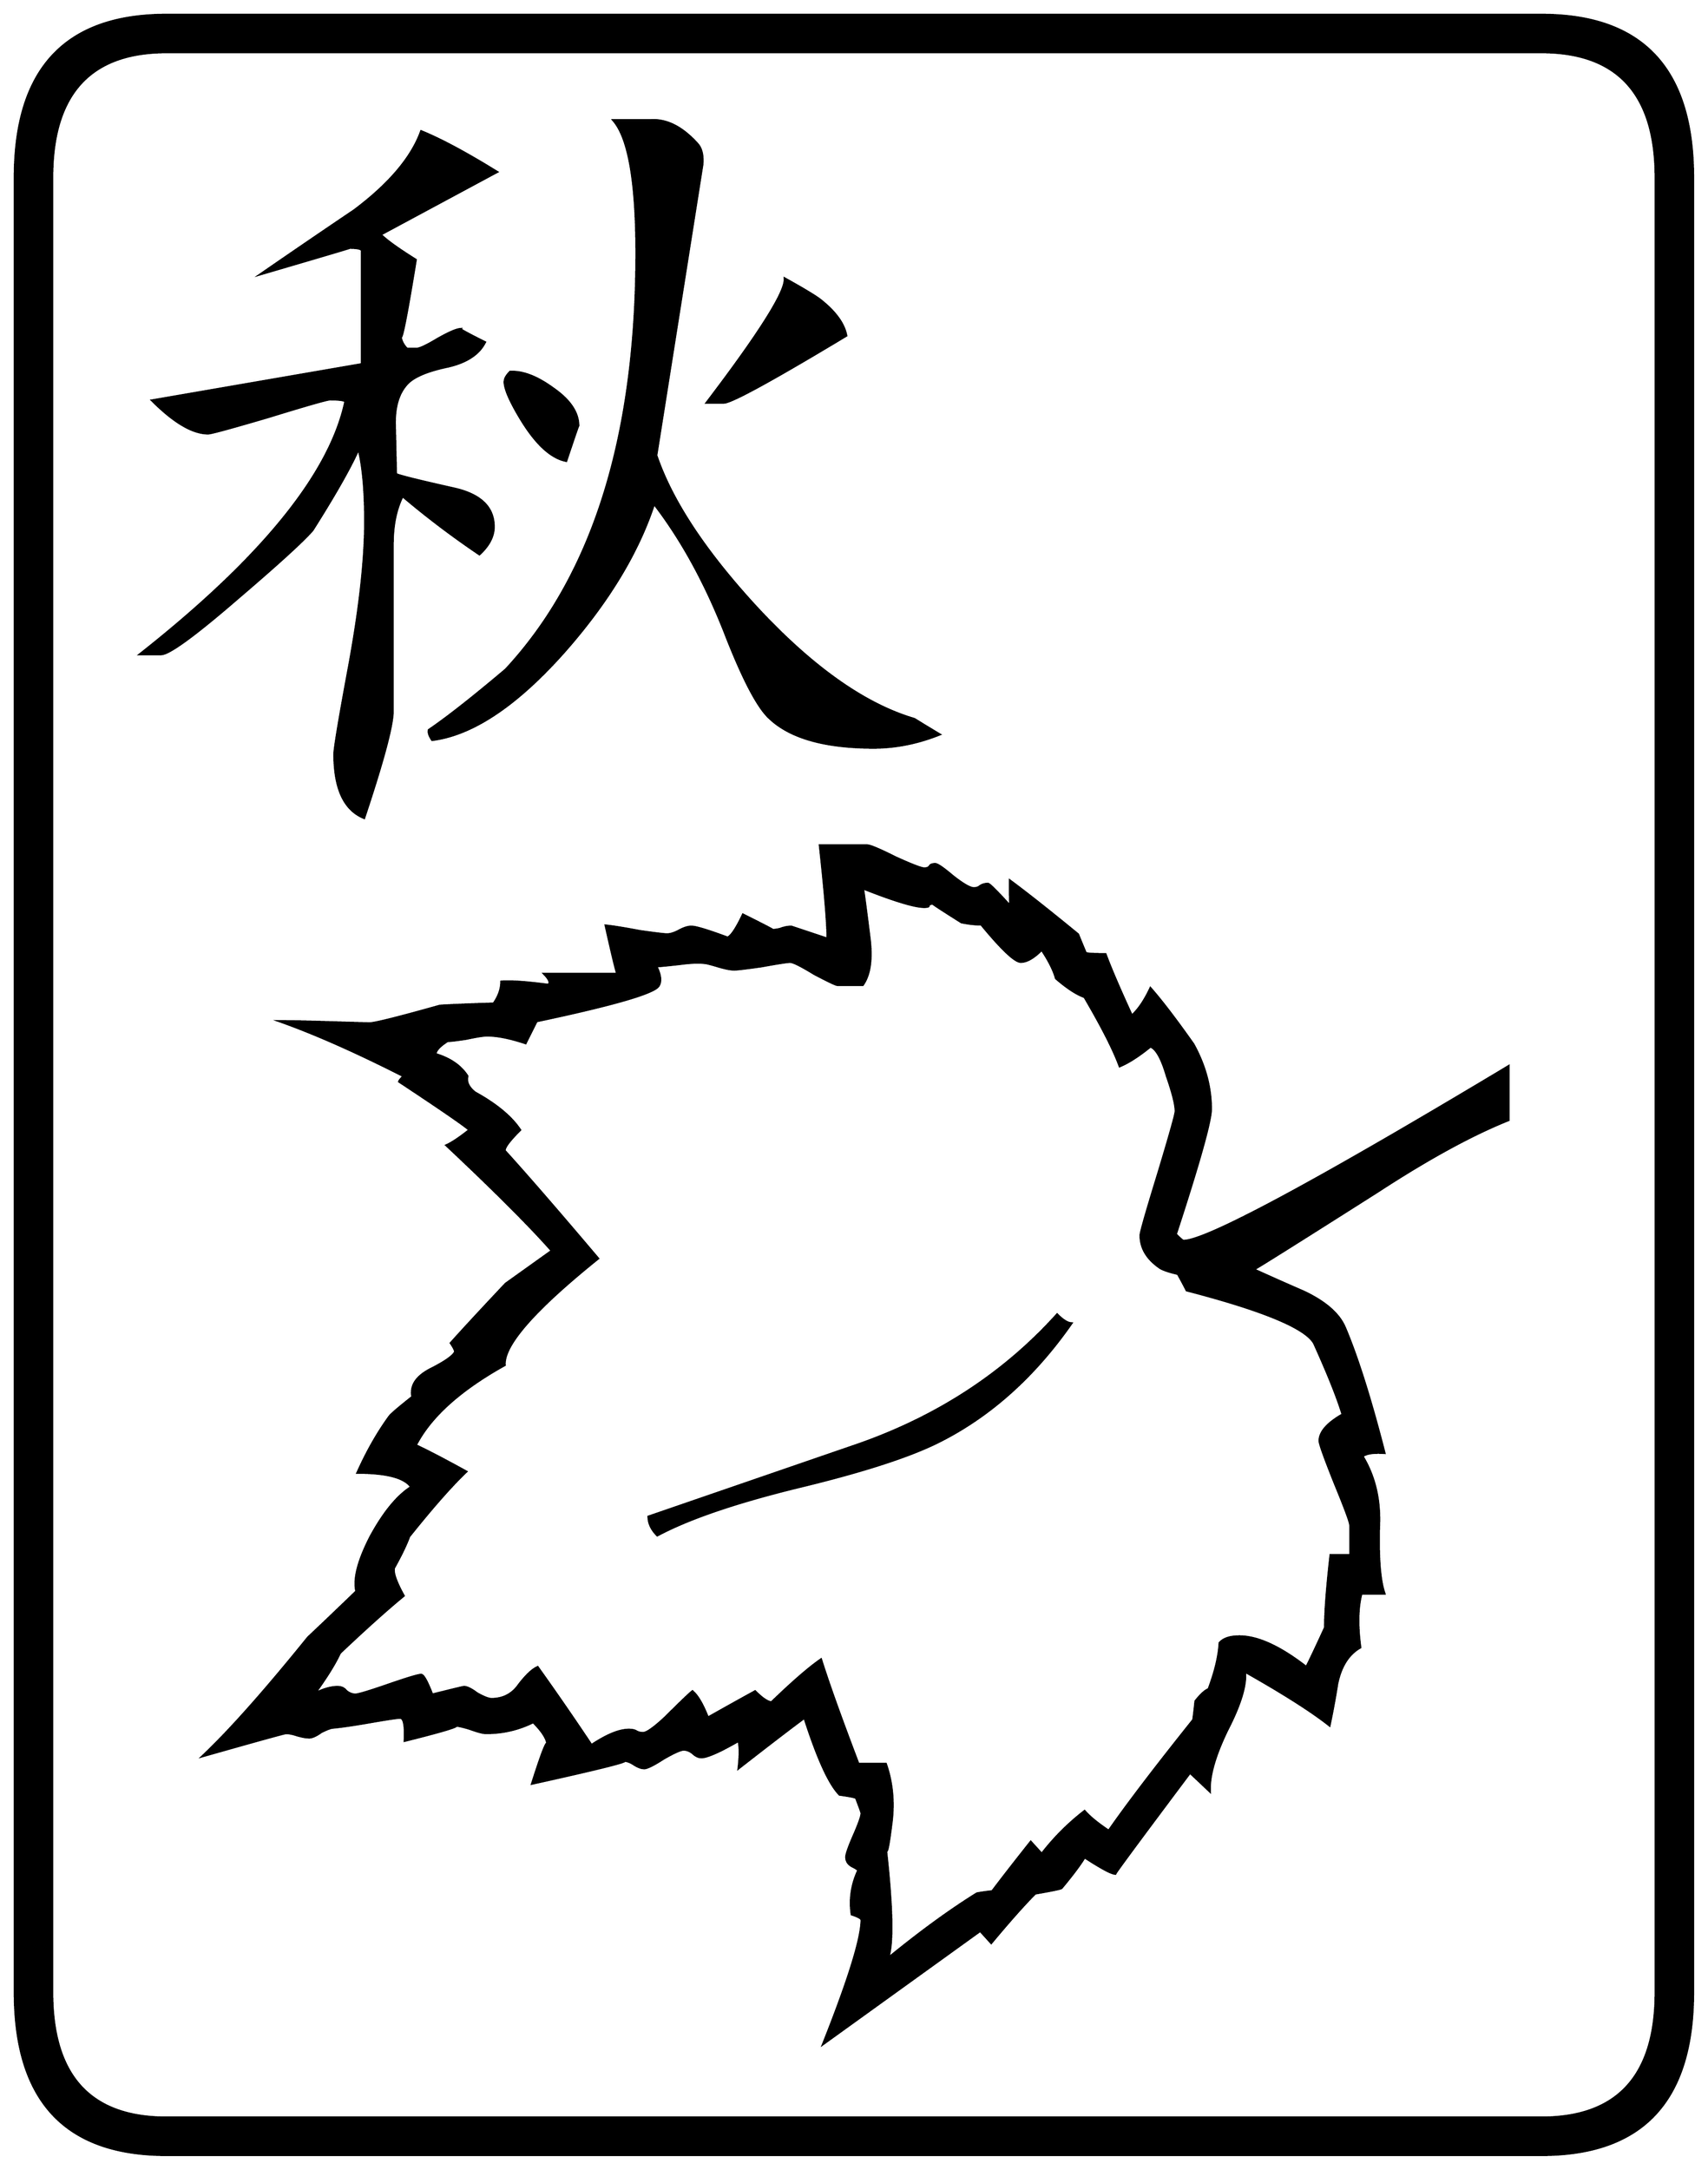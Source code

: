 


\begin{tikzpicture}[y=0.80pt, x=0.80pt, yscale=-1.0, xscale=1.0, inner sep=0pt, outer sep=0pt]
\begin{scope}[shift={(100.0,1706.0)},nonzero rule]
  \path[draw=.,fill=.,line width=1.600pt] (1578.0,244.0) .. controls
    (1578.0,342.667) and (1532.0,392.0) .. (1440.0,392.0) --
    (188.0,392.0) .. controls (96.0,392.0) and (50.0,342.667) ..
    (50.0,244.0) -- (50.0,-1408.0) .. controls (50.0,-1506.667)
    and (96.0,-1556.0) .. (188.0,-1556.0) -- (1440.0,-1556.0) ..
    controls (1532.0,-1556.0) and (1578.0,-1506.667) ..
    (1578.0,-1408.0) -- (1578.0,244.0) -- cycle(1544.0,244.0) --
    (1544.0,-1408.0) .. controls (1544.0,-1484.0) and
    (1509.333,-1522.0) .. (1440.0,-1522.0) -- (188.0,-1522.0) ..
    controls (118.667,-1522.0) and (84.0,-1484.0) ..
    (84.0,-1408.0) -- (84.0,244.0) .. controls (84.0,320.0) and
    (118.667,358.0) .. (188.0,358.0) -- (1440.0,358.0) .. controls
    (1509.333,358.0) and (1544.0,320.0) .. (1544.0,244.0) --
    cycle(807.0,-1264.0) .. controls (738.333,-1222.667) and
    (701.0,-1202.333) .. (695.0,-1203.0) -- (680.0,-1203.0) ..
    controls (728.667,-1267.0) and (752.333,-1304.667) ..
    (751.0,-1316.0) .. controls (769.0,-1306.0) and
    (780.0,-1299.333) .. (784.0,-1296.0) .. controls
    (797.333,-1285.333) and (805.0,-1274.667) .. (807.0,-1264.0) --
    cycle(892.0,-901.0) .. controls (872.0,-893.0) and
    (852.0,-889.0) .. (832.0,-889.0) .. controls (786.667,-889.0)
    and (754.667,-898.333) .. (736.0,-917.0) .. controls
    (725.333,-927.667) and (712.0,-953.667) .. (696.0,-995.0) ..
    controls (678.0,-1040.333) and (656.667,-1079.0) ..
    (632.0,-1111.0) .. controls (617.333,-1066.333) and
    (590.0,-1021.333) .. (550.0,-976.0) .. controls (506.667,-927.333)
    and (466.667,-900.667) .. (430.0,-896.0) .. controls
    (427.333,-900.0) and (426.333,-903.0) .. (427.0,-905.0) ..
    controls (443.667,-916.333) and (467.0,-934.667) .. (497.0,-960.0)
    .. controls (576.333,-1045.333) and (616.0,-1171.667) ..
    (616.0,-1339.0) .. controls (616.0,-1403.667) and
    (609.0,-1444.0) .. (595.0,-1460.0) -- (628.0,-1460.0) ..
    controls (642.667,-1461.333) and (657.0,-1454.333) ..
    (671.0,-1439.0) .. controls (675.0,-1435.0) and
    (676.667,-1428.667) .. (676.0,-1420.0) -- (634.0,-1155.0) ..
    controls (648.0,-1113.667) and (678.333,-1067.667) ..
    (725.0,-1017.0) .. controls (775.667,-962.333) and
    (823.667,-928.333) .. (869.0,-915.0) .. controls (874.333,-911.667)
    and (882.0,-907.0) .. (892.0,-901.0) -- cycle(563.0,-1182.0)
    .. controls (563.0,-1182.667) and (559.333,-1172.0) ..
    (552.0,-1150.0) .. controls (538.667,-1152.667) and
    (525.333,-1164.667) .. (512.0,-1186.0) .. controls
    (501.333,-1203.333) and (496.0,-1215.333) .. (496.0,-1222.0) ..
    controls (496.0,-1224.667) and (497.667,-1227.667) ..
    (501.0,-1231.0) .. controls (512.333,-1231.667) and
    (525.333,-1226.667) .. (540.0,-1216.0) .. controls
    (555.333,-1205.333) and (563.0,-1194.0) .. (563.0,-1182.0) --
    cycle(489.0,-1413.0) -- (383.0,-1356.0) .. controls
    (388.333,-1350.667) and (399.0,-1343.0) .. (415.0,-1333.0) ..
    controls (405.667,-1275.667) and (401.0,-1253.333) ..
    (401.0,-1266.0) .. controls (401.0,-1260.667) and
    (403.0,-1256.0) .. (407.0,-1252.0) -- (416.0,-1252.0) ..
    controls (418.667,-1252.0) and (425.0,-1255.0) ..
    (435.0,-1261.0) .. controls (445.667,-1267.0) and
    (452.667,-1270.0) .. (456.0,-1270.0) .. controls
    (454.667,-1270.0) and (462.0,-1266.0) .. (478.0,-1258.0) ..
    controls (472.667,-1247.333) and (461.667,-1240.0) ..
    (445.0,-1236.0) .. controls (425.667,-1232.0) and
    (413.0,-1226.667) .. (407.0,-1220.0) .. controls
    (399.0,-1211.333) and (395.333,-1198.333) .. (396.0,-1181.0) ..
    controls (396.667,-1151.667) and (397.0,-1137.333) ..
    (397.0,-1138.0) .. controls (399.0,-1136.667) and
    (416.333,-1132.333) .. (449.0,-1125.0) .. controls
    (473.667,-1119.667) and (486.0,-1108.0) .. (486.0,-1090.0) ..
    controls (486.0,-1081.333) and (481.667,-1073.0) ..
    (473.0,-1065.0) .. controls (448.333,-1081.667) and
    (425.0,-1099.333) .. (403.0,-1118.0) .. controls
    (397.0,-1106.0) and (394.0,-1091.333) .. (394.0,-1074.0) --
    (394.0,-922.0) .. controls (394.0,-909.333) and (385.333,-877.0)
    .. (368.0,-825.0) .. controls (350.0,-832.333) and
    (341.0,-851.667) .. (341.0,-883.0) .. controls (341.0,-888.333)
    and (345.333,-914.333) .. (354.0,-961.0) .. controls
    (364.0,-1015.0) and (369.0,-1059.667) .. (369.0,-1095.0) ..
    controls (369.0,-1123.0) and (367.0,-1145.0) ..
    (363.0,-1161.0) .. controls (355.667,-1144.333) and
    (341.667,-1119.667) .. (321.0,-1087.0) .. controls
    (312.333,-1077.0) and (289.667,-1056.333) .. (253.0,-1025.0) ..
    controls (213.667,-991.0) and (190.333,-974.0) .. (183.0,-974.0)
    -- (164.0,-974.0) .. controls (274.667,-1061.333) and
    (337.0,-1138.0) .. (351.0,-1204.0) .. controls
    (350.333,-1205.333) and (345.667,-1206.0) .. (337.0,-1206.0) ..
    controls (334.333,-1206.0) and (315.667,-1200.667) ..
    (281.0,-1190.0) .. controls (247.0,-1180.0) and
    (228.667,-1175.0) .. (226.0,-1175.0) .. controls
    (212.0,-1175.0) and (195.0,-1185.0) .. (175.0,-1205.0) --
    (366.0,-1238.0) .. controls (366.0,-1238.0) and
    (366.0,-1272.667) .. (366.0,-1342.0) .. controls
    (364.667,-1343.333) and (361.0,-1344.0) .. (355.0,-1344.0) ..
    controls (355.667,-1344.0) and (328.667,-1336.0) ..
    (274.0,-1320.0) .. controls (302.0,-1339.333) and
    (330.333,-1358.667) .. (359.0,-1378.0) .. controls
    (391.0,-1402.0) and (411.333,-1426.0) .. (420.0,-1450.0) ..
    controls (438.0,-1442.667) and (461.0,-1430.333) ..
    (489.0,-1413.0) -- cycle(1410.0,-550.0) .. controls
    (1376.667,-536.667) and (1337.0,-515.0) .. (1291.0,-485.0) ..
    controls (1221.667,-441.0) and (1184.0,-417.333) ..
    (1178.0,-414.0) .. controls (1192.667,-407.333) and
    (1207.667,-400.667) .. (1223.0,-394.0) .. controls
    (1243.0,-384.667) and (1255.667,-373.667) .. (1261.0,-361.0) ..
    controls (1272.333,-334.333) and (1284.333,-296.333) ..
    (1297.0,-247.0) .. controls (1287.0,-247.667) and
    (1280.333,-246.667) .. (1277.0,-244.0) .. controls
    (1288.333,-225.333) and (1293.333,-203.667) .. (1292.0,-179.0) ..
    controls (1291.333,-150.333) and (1293.0,-130.333) ..
    (1297.0,-119.0) -- (1276.0,-119.0) .. controls
    (1272.667,-106.333) and (1272.333,-90.0) .. (1275.0,-70.0) ..
    controls (1264.333,-64.0) and (1257.333,-53.0) .. (1254.0,-37.0)
    .. controls (1252.0,-24.333) and (1249.667,-11.667) ..
    (1247.0,1.0) .. controls (1231.0,-11.667) and (1205.333,-28.0)
    .. (1170.0,-48.0) .. controls (1171.333,-36.0) and
    (1166.0,-18.333) .. (1154.0,5.0) .. controls (1142.667,28.333) and
    (1137.333,47.0) .. (1138.0,61.0) -- (1120.0,44.0) .. controls
    (1074.0,105.333) and (1051.333,136.0) .. (1052.0,136.0) ..
    controls (1048.667,136.0) and (1039.333,131.0) .. (1024.0,121.0)
    .. controls (1020.0,127.667) and (1013.0,137.0) ..
    (1003.0,149.0) .. controls (1002.333,149.667) and (994.333,151.333)
    .. (979.0,154.0) .. controls (969.0,164.0) and (955.667,179.0)
    .. (939.0,199.0) -- (929.0,188.0) -- (786.0,291.0) ..
    controls (809.333,232.333) and (821.0,194.667) .. (821.0,178.0) ..
    controls (821.0,176.667) and (818.0,175.0) .. (812.0,173.0) ..
    controls (810.0,159.0) and (812.0,145.667) .. (818.0,133.0) ..
    controls (818.0,132.333) and (816.0,131.0) .. (812.0,129.0) ..
    controls (808.667,127.0) and (807.0,124.333) .. (807.0,121.0) ..
    controls (807.0,118.333) and (809.333,111.667) .. (814.0,101.0) ..
    controls (818.667,90.333) and (821.0,83.667) .. (821.0,81.0) ..
    controls (821.0,80.333) and (819.333,75.667) .. (816.0,67.0) ..
    controls (815.333,66.333) and (810.333,65.333) .. (801.0,64.0) ..
    controls (791.667,54.667) and (781.0,31.333) .. (769.0,-6.0) ..
    controls (756.333,3.333) and (736.333,18.667) .. (709.0,40.0) ..
    controls (710.333,28.667) and (710.333,20.333) .. (709.0,15.0) ..
    controls (691.667,25.0) and (680.333,30.0) .. (675.0,30.0) ..
    controls (672.333,30.0) and (669.667,28.667) .. (667.0,26.0) ..
    controls (664.333,24.0) and (661.667,23.0) .. (659.0,23.0) ..
    controls (656.333,23.0) and (650.333,25.667) .. (641.0,31.0) ..
    controls (631.667,37.0) and (625.667,40.0) .. (623.0,40.0) ..
    controls (620.333,40.0) and (617.0,38.667) .. (613.0,36.0) ..
    controls (609.667,34.0) and (606.667,33.0) .. (604.0,33.0) ..
    controls (612.0,33.0) and (584.333,40.0) .. (521.0,54.0) ..
    controls (530.333,24.667) and (535.0,13.0) .. (535.0,19.0) ..
    controls (535.0,13.667) and (530.667,6.667) .. (522.0,-2.0) ..
    controls (508.667,4.667) and (494.333,8.0) .. (479.0,8.0) ..
    controls (476.333,8.0) and (471.333,6.667) .. (464.0,4.0) ..
    controls (457.333,2.0) and (452.667,1.0) .. (450.0,1.0) ..
    controls (457.333,1.0) and (442.333,5.667) .. (405.0,15.0) ..
    controls (405.667,1.0) and (404.333,-6.0) .. (401.0,-6.0) ..
    controls (398.333,-6.0) and (389.333,-4.667) .. (374.0,-2.0) ..
    controls (358.667,0.667) and (347.333,2.333) .. (340.0,3.0) ..
    controls (338.0,3.0) and (334.333,4.333) .. (329.0,7.0) ..
    controls (324.333,10.333) and (320.667,12.0) .. (318.0,12.0) ..
    controls (315.333,12.0) and (311.667,11.333) .. (307.0,10.0) ..
    controls (303.0,8.667) and (299.667,8.0) .. (297.0,8.0) ..
    controls (295.667,8.0) and (270.333,15.0) .. (221.0,29.0) ..
    controls (245.667,5.667) and (277.667,-30.333) .. (317.0,-79.0) ..
    controls (327.667,-89.0) and (342.333,-103.0) .. (361.0,-121.0)
    .. controls (358.333,-132.333) and (362.667,-149.0) ..
    (374.0,-171.0) .. controls (386.0,-193.0) and (398.333,-208.0)
    .. (411.0,-216.0) .. controls (405.0,-224.667) and
    (388.667,-229.0) .. (362.0,-229.0) .. controls (370.667,-248.333)
    and (380.333,-265.333) .. (391.0,-280.0) .. controls
    (392.333,-282.0) and (399.333,-288.0) .. (412.0,-298.0) ..
    controls (410.0,-308.0) and (415.333,-316.333) .. (428.0,-323.0)
    .. controls (441.333,-329.667) and (449.0,-335.0) ..
    (451.0,-339.0) .. controls (451.0,-340.333) and (449.667,-343.0)
    .. (447.0,-347.0) .. controls (458.333,-359.667) and
    (475.0,-377.667) .. (497.0,-401.0) .. controls (506.333,-407.667)
    and (520.333,-417.667) .. (539.0,-431.0) .. controls
    (519.0,-453.667) and (487.0,-485.667) .. (443.0,-527.0) ..
    controls (447.667,-529.0) and (454.667,-533.667) .. (464.0,-541.0)
    .. controls (458.667,-545.667) and (437.333,-560.333) ..
    (400.0,-585.0) .. controls (400.0,-585.667) and (401.333,-587.333)
    .. (404.0,-590.0) .. controls (360.667,-612.0) and
    (323.0,-628.667) .. (291.0,-640.0) .. controls (300.333,-640.0)
    and (316.0,-639.667) .. (338.0,-639.0) .. controls
    (360.0,-638.333) and (371.667,-638.0) .. (373.0,-638.0) ..
    controls (377.667,-638.0) and (399.0,-643.333) .. (437.0,-654.0)
    .. controls (447.667,-654.667) and (464.0,-655.333) ..
    (486.0,-656.0) .. controls (490.667,-662.667) and (493.0,-669.333)
    .. (493.0,-676.0) .. controls (501.667,-676.667) and
    (516.0,-675.667) .. (536.0,-673.0) .. controls (538.0,-675.0)
    and (536.667,-678.333) .. (532.0,-683.0) .. controls
    (576.667,-683.0) and (599.0,-683.0) .. (599.0,-683.0) ..
    controls (599.0,-679.667) and (595.333,-694.333) .. (588.0,-727.0)
    .. controls (594.667,-726.333) and (605.0,-724.667) ..
    (619.0,-722.0) .. controls (633.0,-720.0) and (641.333,-719.0)
    .. (644.0,-719.0) .. controls (646.667,-719.0) and
    (650.0,-720.0) .. (654.0,-722.0) .. controls (658.667,-724.667)
    and (662.667,-726.0) .. (666.0,-726.0) .. controls
    (670.0,-726.0) and (681.0,-722.667) .. (699.0,-716.0) ..
    controls (702.333,-717.333) and (707.0,-724.333) .. (713.0,-737.0)
    .. controls (731.667,-727.667) and (740.667,-723.0) ..
    (740.0,-723.0) .. controls (742.0,-723.0) and (744.333,-723.333)
    .. (747.0,-724.0) .. controls (750.333,-725.333) and
    (753.667,-726.0) .. (757.0,-726.0) .. controls (757.0,-726.0)
    and (768.0,-722.333) .. (790.0,-715.0) .. controls
    (790.0,-729.0) and (787.667,-757.333) .. (783.0,-800.0) --
    (826.0,-800.0) .. controls (828.667,-800.0) and (837.333,-796.333)
    .. (852.0,-789.0) .. controls (866.667,-782.333) and
    (875.333,-779.0) .. (878.0,-779.0) .. controls (880.667,-779.0)
    and (882.333,-779.667) .. (883.0,-781.0) .. controls
    (883.667,-782.333) and (885.333,-783.0) .. (888.0,-783.0) ..
    controls (890.0,-783.0) and (895.333,-779.333) .. (904.0,-772.0)
    .. controls (913.333,-764.667) and (919.667,-761.0) ..
    (923.0,-761.0) .. controls (925.667,-761.0) and (927.667,-761.667)
    .. (929.0,-763.0) .. controls (931.0,-764.333) and
    (933.333,-765.0) .. (936.0,-765.0) .. controls (937.333,-765.0)
    and (944.333,-758.0) .. (957.0,-744.0) .. controls
    (956.333,-742.667) and (956.0,-750.667) .. (956.0,-768.0) ..
    controls (971.333,-756.667) and (992.0,-740.333) ..
    (1018.0,-719.0) .. controls (1019.333,-715.667) and
    (1021.667,-710.0) .. (1025.0,-702.0) .. controls
    (1026.333,-701.333) and (1032.333,-701.0) .. (1043.0,-701.0) ..
    controls (1047.667,-688.333) and (1055.667,-669.667) ..
    (1067.0,-645.0) .. controls (1073.0,-650.333) and
    (1078.667,-658.667) .. (1084.0,-670.0) .. controls
    (1094.0,-658.667) and (1107.0,-641.667) .. (1123.0,-619.0) ..
    controls (1133.667,-599.667) and (1139.0,-580.0) ..
    (1139.0,-560.0) .. controls (1139.0,-549.333) and
    (1128.333,-511.333) .. (1107.0,-446.0) .. controls
    (1111.0,-442.0) and (1113.333,-440.0) .. (1114.0,-440.0) ..
    controls (1134.667,-440.0) and (1233.333,-493.0) ..
    (1410.0,-599.0) -- (1410.0,-550.0) -- cycle(1266.0,-154.0)
    -- (1266.0,-181.0) .. controls (1266.0,-183.667) and
    (1261.333,-196.333) .. (1252.0,-219.0) .. controls
    (1242.667,-242.333) and (1238.0,-255.333) .. (1238.0,-258.0) ..
    controls (1238.0,-266.0) and (1245.0,-274.0) ..
    (1259.0,-282.0) .. controls (1254.333,-297.333) and
    (1245.667,-319.0) .. (1233.0,-347.0) .. controls
    (1225.0,-361.0) and (1186.333,-377.0) .. (1117.0,-395.0) ..
    controls (1115.0,-399.0) and (1112.333,-404.0) ..
    (1109.0,-410.0) .. controls (1100.333,-412.0) and
    (1094.667,-414.0) .. (1092.0,-416.0) .. controls
    (1080.667,-424.0) and (1075.0,-433.667) .. (1075.0,-445.0) ..
    controls (1075.0,-447.667) and (1080.333,-466.333) ..
    (1091.0,-501.0) .. controls (1101.667,-536.333) and
    (1107.0,-555.333) .. (1107.0,-558.0) .. controls
    (1107.0,-564.0) and (1104.333,-574.667) .. (1099.0,-590.0) ..
    controls (1094.333,-606.0) and (1089.333,-615.0) ..
    (1084.0,-617.0) .. controls (1073.333,-608.333) and
    (1064.0,-602.333) .. (1056.0,-599.0) .. controls
    (1050.667,-613.667) and (1040.0,-634.667) .. (1024.0,-662.0) ..
    controls (1016.667,-664.667) and (1008.0,-670.333) ..
    (998.0,-679.0) .. controls (996.0,-686.333) and (991.667,-695.0)
    .. (985.0,-705.0) .. controls (977.667,-697.667) and
    (971.333,-694.0) .. (966.0,-694.0) .. controls (960.667,-694.0)
    and (948.667,-705.333) .. (930.0,-728.0) .. controls
    (924.667,-728.0) and (918.667,-728.667) .. (912.0,-730.0) ..
    controls (894.0,-741.333) and (885.333,-747.0) .. (886.0,-747.0)
    .. controls (883.333,-747.0) and (882.0,-746.333) ..
    (882.0,-745.0) .. controls (882.0,-744.333) and (880.667,-744.0)
    .. (878.0,-744.0) .. controls (869.333,-744.0) and
    (850.667,-749.667) .. (822.0,-761.0) .. controls (822.0,-763.667)
    and (824.0,-749.0) .. (828.0,-717.0) .. controls
    (830.667,-697.0) and (828.667,-682.333) .. (822.0,-673.0) --
    (799.0,-673.0) .. controls (797.667,-673.0) and (790.667,-676.333)
    .. (778.0,-683.0) .. controls (766.0,-690.333) and
    (758.667,-694.0) .. (756.0,-694.0) .. controls (753.333,-694.0)
    and (744.667,-692.667) .. (730.0,-690.0) .. controls
    (716.0,-688.0) and (707.667,-687.0) .. (705.0,-687.0) ..
    controls (701.667,-687.0) and (696.667,-688.0) .. (690.0,-690.0)
    .. controls (683.333,-692.0) and (679.333,-693.0) ..
    (678.0,-693.0) .. controls (672.667,-693.667) and (665.0,-693.333)
    .. (655.0,-692.0) .. controls (643.0,-690.667) and
    (636.0,-690.0) .. (634.0,-690.0) .. controls (638.0,-682.0)
    and (638.667,-676.0) .. (636.0,-672.0) .. controls
    (631.333,-665.333) and (594.333,-654.667) .. (525.0,-640.0) ..
    controls (523.0,-636.0) and (519.667,-629.333) .. (515.0,-620.0)
    .. controls (501.0,-624.667) and (489.333,-627.0) ..
    (480.0,-627.0) .. controls (476.667,-627.0) and (470.333,-626.0)
    .. (461.0,-624.0) .. controls (452.333,-622.667) and
    (446.667,-622.0) .. (444.0,-622.0) .. controls (436.667,-617.333)
    and (433.0,-613.333) .. (433.0,-610.0) .. controls
    (446.333,-606.0) and (456.0,-599.333) .. (462.0,-590.0) ..
    controls (460.667,-584.667) and (463.0,-579.667) .. (469.0,-575.0)
    .. controls (488.333,-564.333) and (502.0,-553.0) ..
    (510.0,-541.0) .. controls (500.0,-531.0) and (495.333,-524.667)
    .. (496.0,-522.0) .. controls (516.0,-500.0) and
    (544.333,-467.333) .. (581.0,-424.0) .. controls (523.0,-377.333)
    and (494.667,-345.0) .. (496.0,-327.0) .. controls
    (455.333,-304.333) and (428.333,-280.0) .. (415.0,-254.0) ..
    controls (426.333,-248.667) and (441.667,-240.667) .. (461.0,-230.0)
    .. controls (447.667,-217.333) and (430.333,-197.667) ..
    (409.0,-171.0) .. controls (406.333,-163.667) and (401.667,-154.0)
    .. (395.0,-142.0) .. controls (394.333,-137.333) and
    (397.333,-129.0) .. (404.0,-117.0) .. controls (389.333,-105.0)
    and (370.0,-87.667) .. (346.0,-65.0) .. controls (341.333,-55.0)
    and (333.667,-42.667) .. (323.0,-28.0) .. controls (331.0,-32.0)
    and (338.0,-34.0) .. (344.0,-34.0) .. controls (347.333,-34.0)
    and (350.0,-32.667) .. (352.0,-30.0) .. controls (354.667,-28.0)
    and (357.333,-27.0) .. (360.0,-27.0) .. controls (362.667,-27.0)
    and (372.667,-30.0) .. (390.0,-36.0) .. controls (407.333,-42.0)
    and (417.333,-45.0) .. (420.0,-45.0) .. controls (422.0,-45.0)
    and (425.333,-39.0) .. (430.0,-27.0) .. controls (448.667,-31.667)
    and (458.333,-34.0) .. (459.0,-34.0) .. controls (461.667,-34.0)
    and (465.667,-32.0) .. (471.0,-28.0) .. controls (477.0,-24.667)
    and (481.333,-23.0) .. (484.0,-23.0) .. controls (494.667,-23.0)
    and (503.0,-27.333) .. (509.0,-36.0) .. controls (515.667,-44.667)
    and (521.333,-50.0) .. (526.0,-52.0) .. controls (542.667,-28.667)
    and (559.0,-5.0) .. (575.0,19.0) .. controls (589.0,9.667) and
    (600.333,5.0) .. (609.0,5.0) .. controls (611.667,5.0) and
    (613.667,5.333) .. (615.0,6.0) .. controls (617.0,7.333) and
    (619.333,8.0) .. (622.0,8.0) .. controls (625.333,8.0) and
    (632.333,3.0) .. (643.0,-7.0) .. controls (656.333,-20.333) and
    (664.333,-28.0) .. (667.0,-30.0) .. controls (671.667,-26.0) and
    (676.333,-18.0) .. (681.0,-6.0) .. controls (690.333,-11.333) and
    (704.667,-19.333) .. (724.0,-30.0) .. controls (730.667,-23.333) and
    (735.667,-20.0) .. (739.0,-20.0) .. controls (758.333,-38.667) and
    (773.333,-51.667) .. (784.0,-59.0) .. controls (790.667,-37.667) and
    (802.0,-6.0) .. (818.0,36.0) -- (843.0,36.0) .. controls
    (849.0,53.333) and (850.667,71.667) .. (848.0,91.0) .. controls
    (845.333,112.333) and (843.667,119.667) .. (843.0,113.0) .. controls
    (849.0,167.0) and (849.667,200.333) .. (845.0,213.0) .. controls
    (874.333,189.0) and (901.333,169.333) .. (926.0,154.0) .. controls
    (929.333,153.333) and (934.0,152.667) .. (940.0,152.0) .. controls
    (948.0,141.333) and (959.667,126.333) .. (975.0,107.0) --
    (985.0,118.0) .. controls (996.333,103.333) and (1009.333,90.333) ..
    (1024.0,79.0) .. controls (1028.667,84.333) and (1036.0,90.333) ..
    (1046.0,97.0) .. controls (1062.667,73.0) and (1088.333,39.333) ..
    (1123.0,-4.0) .. controls (1123.667,-8.667) and (1124.333,-14.333)
    .. (1125.0,-21.0) .. controls (1129.667,-27.0) and
    (1133.667,-30.667) .. (1137.0,-32.0) .. controls (1143.0,-48.0)
    and (1146.333,-62.0) .. (1147.0,-74.0) .. controls
    (1150.333,-78.0) and (1156.333,-80.0) .. (1165.0,-80.0) ..
    controls (1181.667,-80.0) and (1202.0,-70.667) .. (1226.0,-52.0)
    .. controls (1230.0,-60.0) and (1235.667,-72.0) ..
    (1243.0,-88.0) .. controls (1243.0,-102.667) and
    (1244.667,-124.667) .. (1248.0,-154.0) -- (1266.0,-154.0) --
    cycle(1012.0,-365.0) .. controls (978.0,-316.333) and
    (937.667,-280.333) .. (891.0,-257.0) .. controls (864.333,-243.667)
    and (822.0,-230.0) .. (764.0,-216.0) .. controls
    (706.667,-202.0) and (663.667,-187.333) .. (635.0,-172.0) ..
    controls (629.667,-177.333) and (627.0,-183.0) .. (627.0,-189.0)
    .. controls (689.0,-210.333) and (751.0,-231.667) ..
    (813.0,-253.0) .. controls (887.667,-278.333) and (949.667,-318.333)
    .. (999.0,-373.0) .. controls (1004.333,-367.667) and
    (1008.667,-365.0) .. (1012.0,-365.0) -- cycle;
\end{scope}

\end{tikzpicture}

